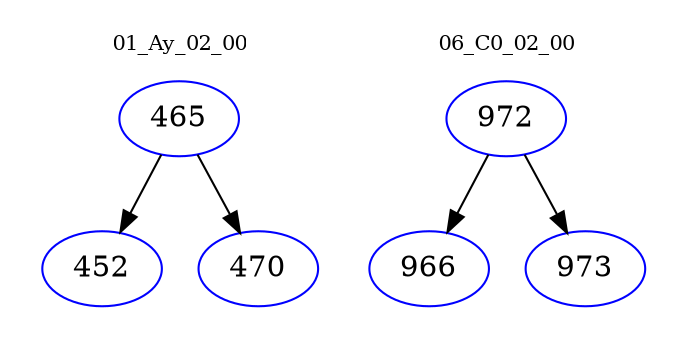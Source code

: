 digraph{
subgraph cluster_0 {
color = white
label = "01_Ay_02_00";
fontsize=10;
T0_465 [label="465", color="blue"]
T0_465 -> T0_452 [color="black"]
T0_452 [label="452", color="blue"]
T0_465 -> T0_470 [color="black"]
T0_470 [label="470", color="blue"]
}
subgraph cluster_1 {
color = white
label = "06_C0_02_00";
fontsize=10;
T1_972 [label="972", color="blue"]
T1_972 -> T1_966 [color="black"]
T1_966 [label="966", color="blue"]
T1_972 -> T1_973 [color="black"]
T1_973 [label="973", color="blue"]
}
}
